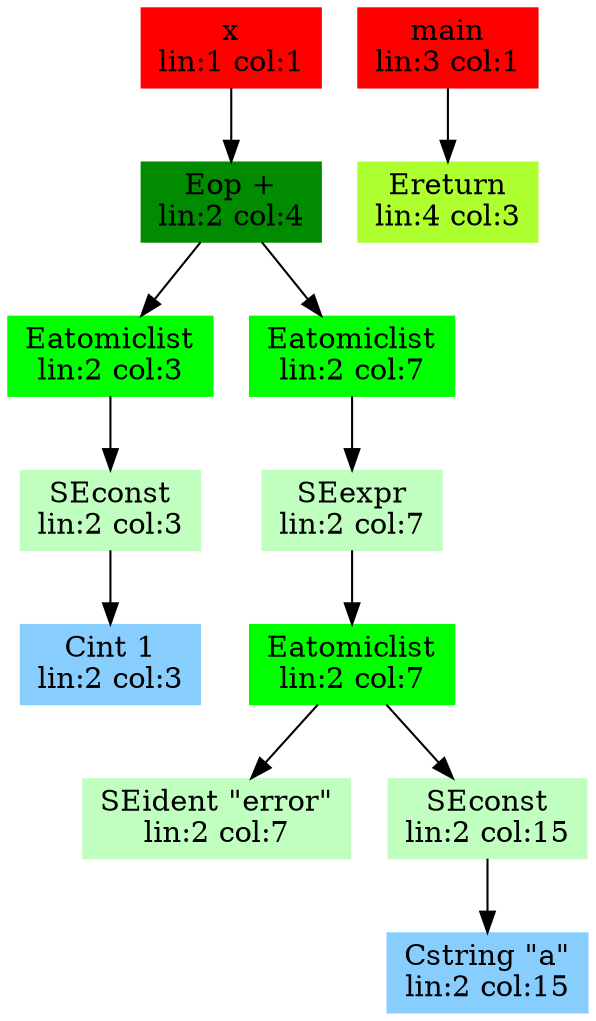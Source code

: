 digraph G {
node [shape=box]
0 [label="x
lin:1 col:1",color=red, style=filled]
1 [label="Eop +
lin:2 col:4",color=green4,style=filled]
0 -> 1
2 [label="Eatomiclist
lin:2 col:3",color=green,style=filled]
1 -> 2
3 [label="SEconst
lin:2 col:3",color=darkseagreen1,style=filled]
2 -> 3
4 [label="Cint 1
lin:2 col:3",color=skyblue1,style=filled]
3 -> 4
5 [label="Eatomiclist
lin:2 col:7",color=green,style=filled]
1 -> 5
6 [label="SEexpr
lin:2 col:7",color=darkseagreen1,style=filled]
5 -> 6
7 [label="Eatomiclist
lin:2 col:7",color=green,style=filled]
6 -> 7
8 [label="SEident \"error\"
lin:2 col:7",color=darkseagreen1,style=filled]
7 -> 8
9 [label="SEconst
lin:2 col:15",color=darkseagreen1,style=filled]
7 -> 9
10 [label="Cstring \"a\"
lin:2 col:15",color=skyblue1,style=filled]
9 -> 10
11 [label="main
lin:3 col:1",color=red, style=filled]
12 [label="Ereturn
lin:4 col:3",color=greenyellow,style=filled]
11 -> 12

}
